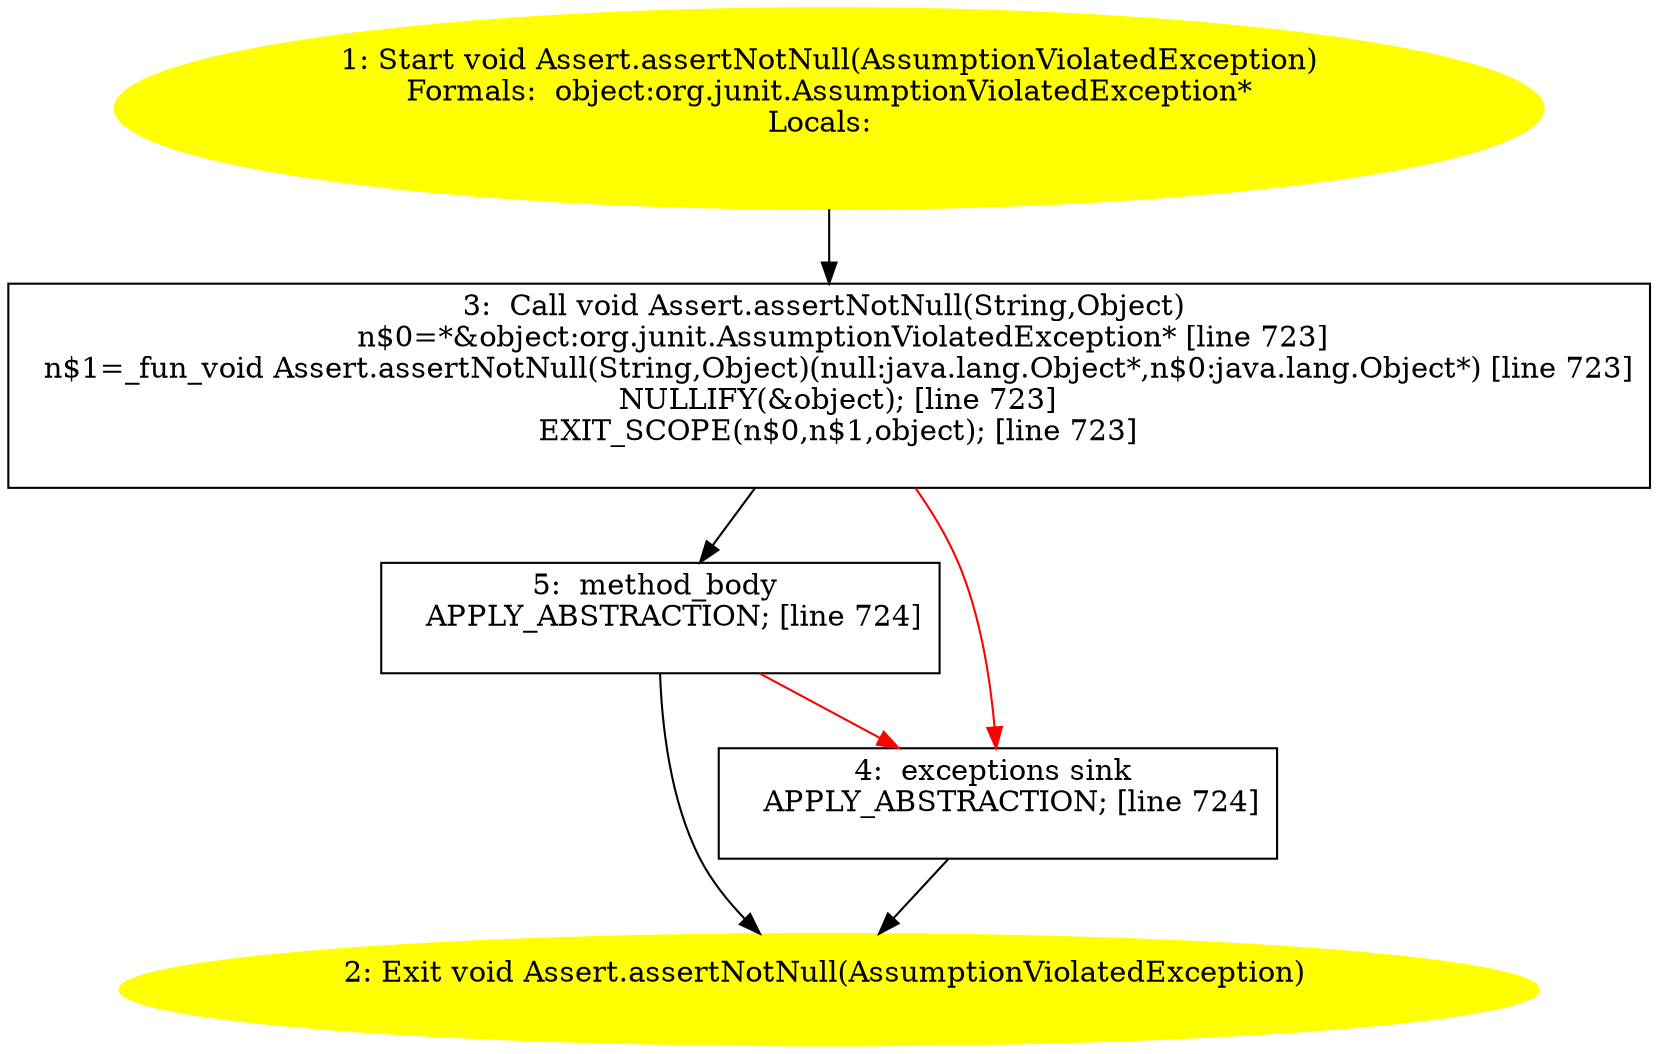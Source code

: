 /* @generated */
digraph cfg {
"org.junit.Assert.assertNotNull(org.junit.AssumptionViolatedException):void.638efa317d6228023effd73f35d2b965_1" [label="1: Start void Assert.assertNotNull(AssumptionViolatedException)\nFormals:  object:org.junit.AssumptionViolatedException*\nLocals:  \n  " color=yellow style=filled]
	

	 "org.junit.Assert.assertNotNull(org.junit.AssumptionViolatedException):void.638efa317d6228023effd73f35d2b965_1" -> "org.junit.Assert.assertNotNull(org.junit.AssumptionViolatedException):void.638efa317d6228023effd73f35d2b965_3" ;
"org.junit.Assert.assertNotNull(org.junit.AssumptionViolatedException):void.638efa317d6228023effd73f35d2b965_2" [label="2: Exit void Assert.assertNotNull(AssumptionViolatedException) \n  " color=yellow style=filled]
	

"org.junit.Assert.assertNotNull(org.junit.AssumptionViolatedException):void.638efa317d6228023effd73f35d2b965_3" [label="3:  Call void Assert.assertNotNull(String,Object) \n   n$0=*&object:org.junit.AssumptionViolatedException* [line 723]\n  n$1=_fun_void Assert.assertNotNull(String,Object)(null:java.lang.Object*,n$0:java.lang.Object*) [line 723]\n  NULLIFY(&object); [line 723]\n  EXIT_SCOPE(n$0,n$1,object); [line 723]\n " shape="box"]
	

	 "org.junit.Assert.assertNotNull(org.junit.AssumptionViolatedException):void.638efa317d6228023effd73f35d2b965_3" -> "org.junit.Assert.assertNotNull(org.junit.AssumptionViolatedException):void.638efa317d6228023effd73f35d2b965_5" ;
	 "org.junit.Assert.assertNotNull(org.junit.AssumptionViolatedException):void.638efa317d6228023effd73f35d2b965_3" -> "org.junit.Assert.assertNotNull(org.junit.AssumptionViolatedException):void.638efa317d6228023effd73f35d2b965_4" [color="red" ];
"org.junit.Assert.assertNotNull(org.junit.AssumptionViolatedException):void.638efa317d6228023effd73f35d2b965_4" [label="4:  exceptions sink \n   APPLY_ABSTRACTION; [line 724]\n " shape="box"]
	

	 "org.junit.Assert.assertNotNull(org.junit.AssumptionViolatedException):void.638efa317d6228023effd73f35d2b965_4" -> "org.junit.Assert.assertNotNull(org.junit.AssumptionViolatedException):void.638efa317d6228023effd73f35d2b965_2" ;
"org.junit.Assert.assertNotNull(org.junit.AssumptionViolatedException):void.638efa317d6228023effd73f35d2b965_5" [label="5:  method_body \n   APPLY_ABSTRACTION; [line 724]\n " shape="box"]
	

	 "org.junit.Assert.assertNotNull(org.junit.AssumptionViolatedException):void.638efa317d6228023effd73f35d2b965_5" -> "org.junit.Assert.assertNotNull(org.junit.AssumptionViolatedException):void.638efa317d6228023effd73f35d2b965_2" ;
	 "org.junit.Assert.assertNotNull(org.junit.AssumptionViolatedException):void.638efa317d6228023effd73f35d2b965_5" -> "org.junit.Assert.assertNotNull(org.junit.AssumptionViolatedException):void.638efa317d6228023effd73f35d2b965_4" [color="red" ];
}
